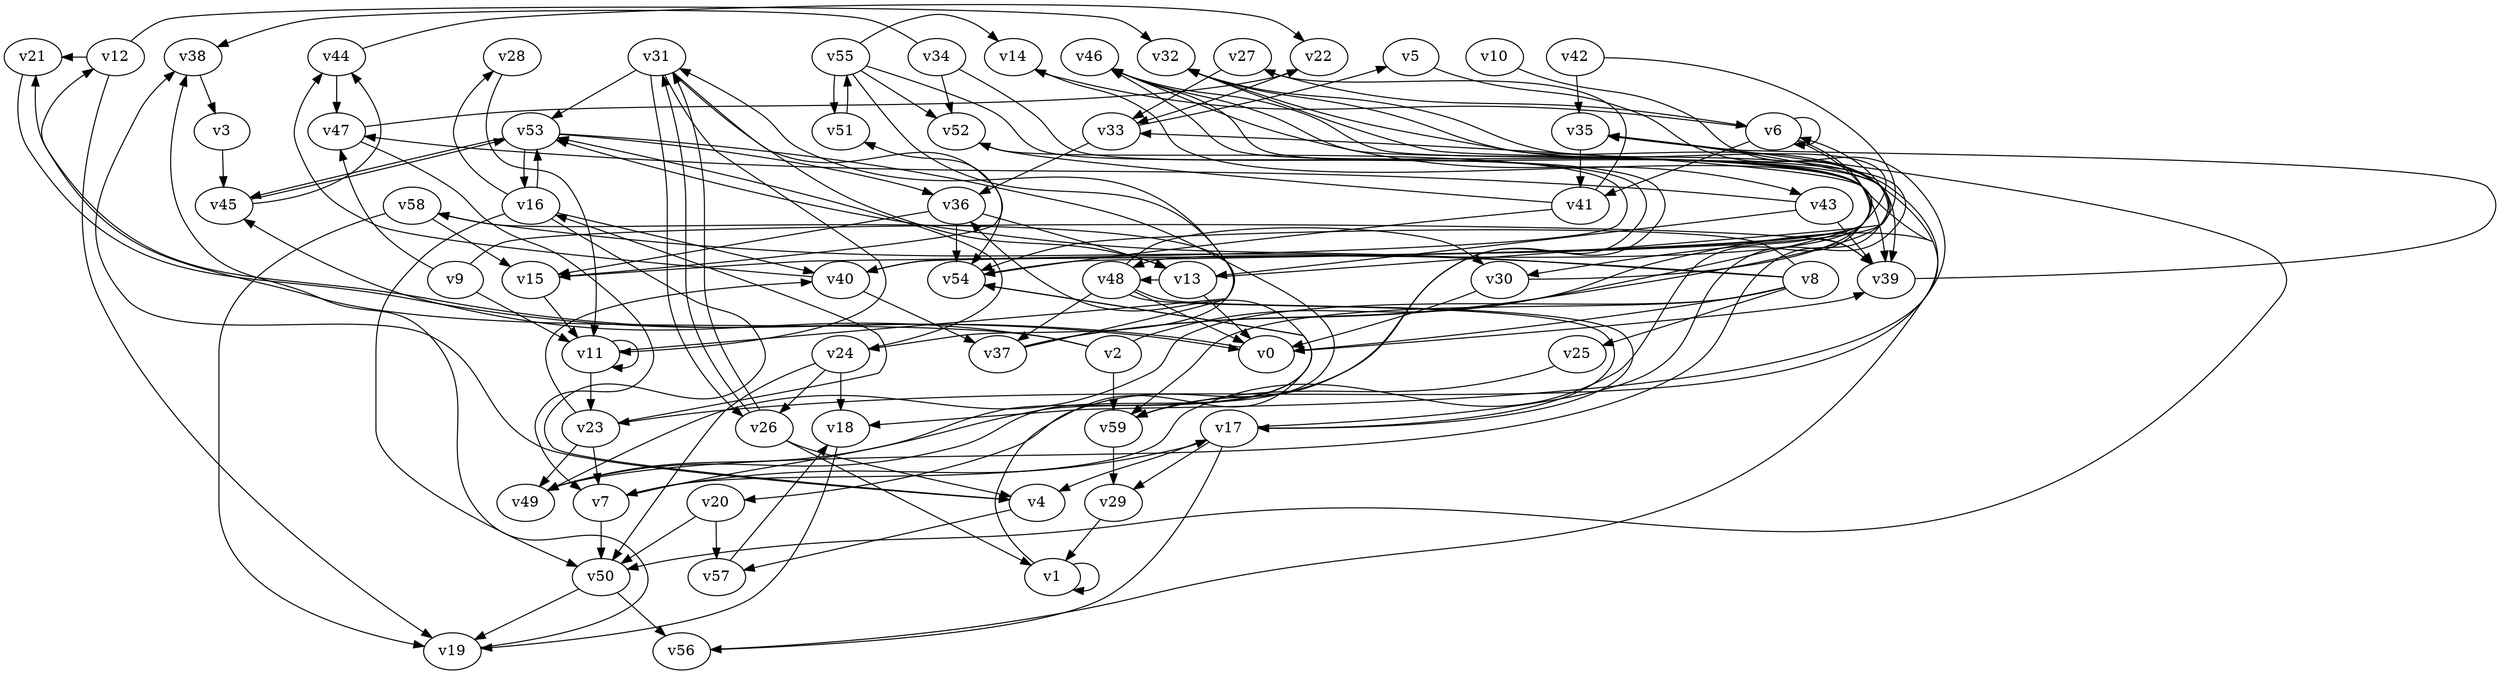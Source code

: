 // Benchmark game 80 - 60 vertices
digraph G {
    v0 [name="v0", player=0];
    v1 [name="v1", player=0, target=1];
    v2 [name="v2", player=0, target=1];
    v3 [name="v3", player=0, target=1];
    v4 [name="v4", player=1];
    v5 [name="v5", player=0];
    v6 [name="v6", player=1];
    v7 [name="v7", player=0, target=1];
    v8 [name="v8", player=0];
    v9 [name="v9", player=1];
    v10 [name="v10", player=0];
    v11 [name="v11", player=1];
    v12 [name="v12", player=1];
    v13 [name="v13", player=0];
    v14 [name="v14", player=0];
    v15 [name="v15", player=1];
    v16 [name="v16", player=1];
    v17 [name="v17", player=0];
    v18 [name="v18", player=1];
    v19 [name="v19", player=0];
    v20 [name="v20", player=1];
    v21 [name="v21", player=0];
    v22 [name="v22", player=0];
    v23 [name="v23", player=1];
    v24 [name="v24", player=1];
    v25 [name="v25", player=1];
    v26 [name="v26", player=1];
    v27 [name="v27", player=0];
    v28 [name="v28", player=1];
    v29 [name="v29", player=0];
    v30 [name="v30", player=1];
    v31 [name="v31", player=0];
    v32 [name="v32", player=0];
    v33 [name="v33", player=0];
    v34 [name="v34", player=1, target=1];
    v35 [name="v35", player=1];
    v36 [name="v36", player=1, target=1];
    v37 [name="v37", player=0, target=1];
    v38 [name="v38", player=1];
    v39 [name="v39", player=1];
    v40 [name="v40", player=1];
    v41 [name="v41", player=1];
    v42 [name="v42", player=0];
    v43 [name="v43", player=1];
    v44 [name="v44", player=1, target=1];
    v45 [name="v45", player=1];
    v46 [name="v46", player=0];
    v47 [name="v47", player=1];
    v48 [name="v48", player=0];
    v49 [name="v49", player=1];
    v50 [name="v50", player=0, target=1];
    v51 [name="v51", player=0];
    v52 [name="v52", player=1];
    v53 [name="v53", player=0];
    v54 [name="v54", player=1];
    v55 [name="v55", player=1];
    v56 [name="v56", player=1];
    v57 [name="v57", player=1];
    v58 [name="v58", player=1];
    v59 [name="v59", player=0];

    v0 -> v21 [constraint="time == 18"];
    v1 -> v1 [constraint="time % 3 == 2"];
    v2 -> v45 [constraint="time == 3"];
    v3 -> v45;
    v4 -> v38 [constraint="time == 16"];
    v5 -> v18 [constraint="time <= 10"];
    v6 -> v41;
    v7 -> v17 [constraint="time >= 9"];
    v8 -> v49 [constraint="time % 6 == 5"];
    v9 -> v39 [constraint="time >= 10"];
    v10 -> v23 [constraint="time == 17"];
    v11 -> v58 [constraint="time <= 20"];
    v12 -> v21 [constraint="time % 6 == 2"];
    v13 -> v48 [constraint="time % 6 == 5"];
    v14 -> v7 [constraint="time >= 1"];
    v15 -> v11;
    v16 -> v28 [constraint="time >= 8"];
    v17 -> v46 [constraint="time % 2 == 0"];
    v18 -> v19 [constraint="time % 3 == 2"];
    v19 -> v38 [constraint="time <= 19"];
    v20 -> v57;
    v21 -> v0 [constraint="time <= 23"];
    v22 -> v33;
    v23 -> v16 [constraint="time <= 8"];
    v24 -> v50;
    v25 -> v59;
    v26 -> v31 [constraint="time >= 3"];
    v27 -> v33 [constraint="(time >= 2) && (time <= 16)"];
    v28 -> v11 [constraint="time >= 11"];
    v29 -> v1;
    v30 -> v32 [constraint="time == 13"];
    v31 -> v54 [constraint="time % 2 == 0"];
    v32 -> v39 [constraint="(time % 4 == 0) || (time % 4 == 1)"];
    v33 -> v36;
    v34 -> v52;
    v35 -> v50 [constraint="time % 6 == 5"];
    v36 -> v54;
    v37 -> v6 [constraint="time == 18"];
    v38 -> v3 [constraint="time == 4"];
    v39 -> v35 [constraint="time <= 18"];
    v40 -> v37;
    v41 -> v52 [constraint="time >= 2"];
    v42 -> v40 [constraint="time >= 6"];
    v43 -> v47 [constraint="time % 2 == 1"];
    v44 -> v47;
    v45 -> v53 [constraint="time % 3 == 0"];
    v46 -> v43 [constraint="time == 3"];
    v47 -> v7 [constraint="time % 6 == 0"];
    v48 -> v0;
    v49 -> v54 [constraint="time % 6 == 3"];
    v50 -> v19;
    v51 -> v55 [constraint="time == 3"];
    v52 -> v15 [constraint="time >= 1"];
    v53 -> v36;
    v54 -> v33 [constraint="time == 17"];
    v55 -> v51;
    v56 -> v32 [constraint="time >= 1"];
    v57 -> v18 [constraint="time == 4"];
    v58 -> v19;
    v59 -> v29;
    v4 -> v57 [constraint="time == 16"];
    v31 -> v13 [constraint="time == 12"];
    v8 -> v58 [constraint="time == 6"];
    v44 -> v22 [constraint="time % 6 == 3"];
    v36 -> v15;
    v15 -> v51 [constraint="time % 2 == 1"];
    v34 -> v20 [constraint="(time >= 7) && (time <= 16)"];
    v23 -> v40 [constraint="(time % 2 == 0) || (time % 5 == 1)"];
    v55 -> v24 [constraint="time >= 4"];
    v37 -> v31 [constraint="time % 4 == 2"];
    v50 -> v56;
    v24 -> v18;
    v43 -> v39;
    v8 -> v53 [constraint="time % 3 == 1"];
    v31 -> v11 [constraint="time == 5"];
    v34 -> v38 [constraint="time == 20"];
    v24 -> v26;
    v58 -> v15;
    v33 -> v5 [constraint="time == 8"];
    v16 -> v4 [constraint="time >= 11"];
    v26 -> v4;
    v6 -> v39 [constraint="(time % 3 == 0) || (time % 4 == 2)"];
    v55 -> v52 [constraint="time % 4 == 3"];
    v53 -> v16;
    v23 -> v7;
    v42 -> v35 [constraint="time % 3 == 1"];
    v13 -> v0;
    v31 -> v26;
    v8 -> v59 [constraint="time <= 8"];
    v16 -> v40;
    v17 -> v29;
    v48 -> v37;
    v20 -> v50;
    v1 -> v36 [constraint="time == 1"];
    v26 -> v31 [constraint="time == 19"];
    v40 -> v44 [constraint="time <= 23"];
    v11 -> v11 [constraint="time % 4 == 3"];
    v48 -> v17 [constraint="time <= 16"];
    v7 -> v54 [constraint="time >= 14"];
    v53 -> v49 [constraint="time == 14"];
    v8 -> v54 [constraint="time == 14"];
    v17 -> v56;
    v41 -> v27 [constraint="time >= 9"];
    v7 -> v50;
    v24 -> v53 [constraint="time >= 5"];
    v49 -> v46 [constraint="time >= 1"];
    v12 -> v19 [constraint="time <= 23"];
    v32 -> v48 [constraint="time % 2 == 1"];
    v13 -> v35 [constraint="time == 20"];
    v47 -> v22 [constraint="(time % 2 == 0) || (time % 4 == 1)"];
    v48 -> v30 [constraint="time == 8"];
    v6 -> v14 [constraint="time >= 10"];
    v0 -> v39 [constraint="time <= 16"];
    v12 -> v32 [constraint="time >= 14"];
    v26 -> v1;
    v8 -> v25;
    v16 -> v50;
    v2 -> v59;
    v41 -> v54;
    v55 -> v14 [constraint="time <= 24"];
    v2 -> v46 [constraint="time % 5 == 3"];
    v8 -> v0;
    v17 -> v4;
    v45 -> v44 [constraint="time == 18"];
    v53 -> v45;
    v36 -> v13;
    v23 -> v49;
    v35 -> v41;
    v39 -> v30 [constraint="time >= 5"];
    v6 -> v40 [constraint="time <= 9"];
    v48 -> v17 [constraint="time % 5 == 0"];
    v37 -> v46 [constraint="time >= 8"];
    v9 -> v47 [constraint="time == 8"];
    v55 -> v59 [constraint="time % 3 == 0"];
    v11 -> v23;
    v31 -> v53;
    v9 -> v11;
    v16 -> v53 [constraint="time <= 25"];
    v43 -> v13;
    v6 -> v6 [constraint="time % 6 == 0"];
    v2 -> v12 [constraint="time == 16"];
    v27 -> v6 [constraint="time % 3 == 0"];
    v30 -> v0;
}
